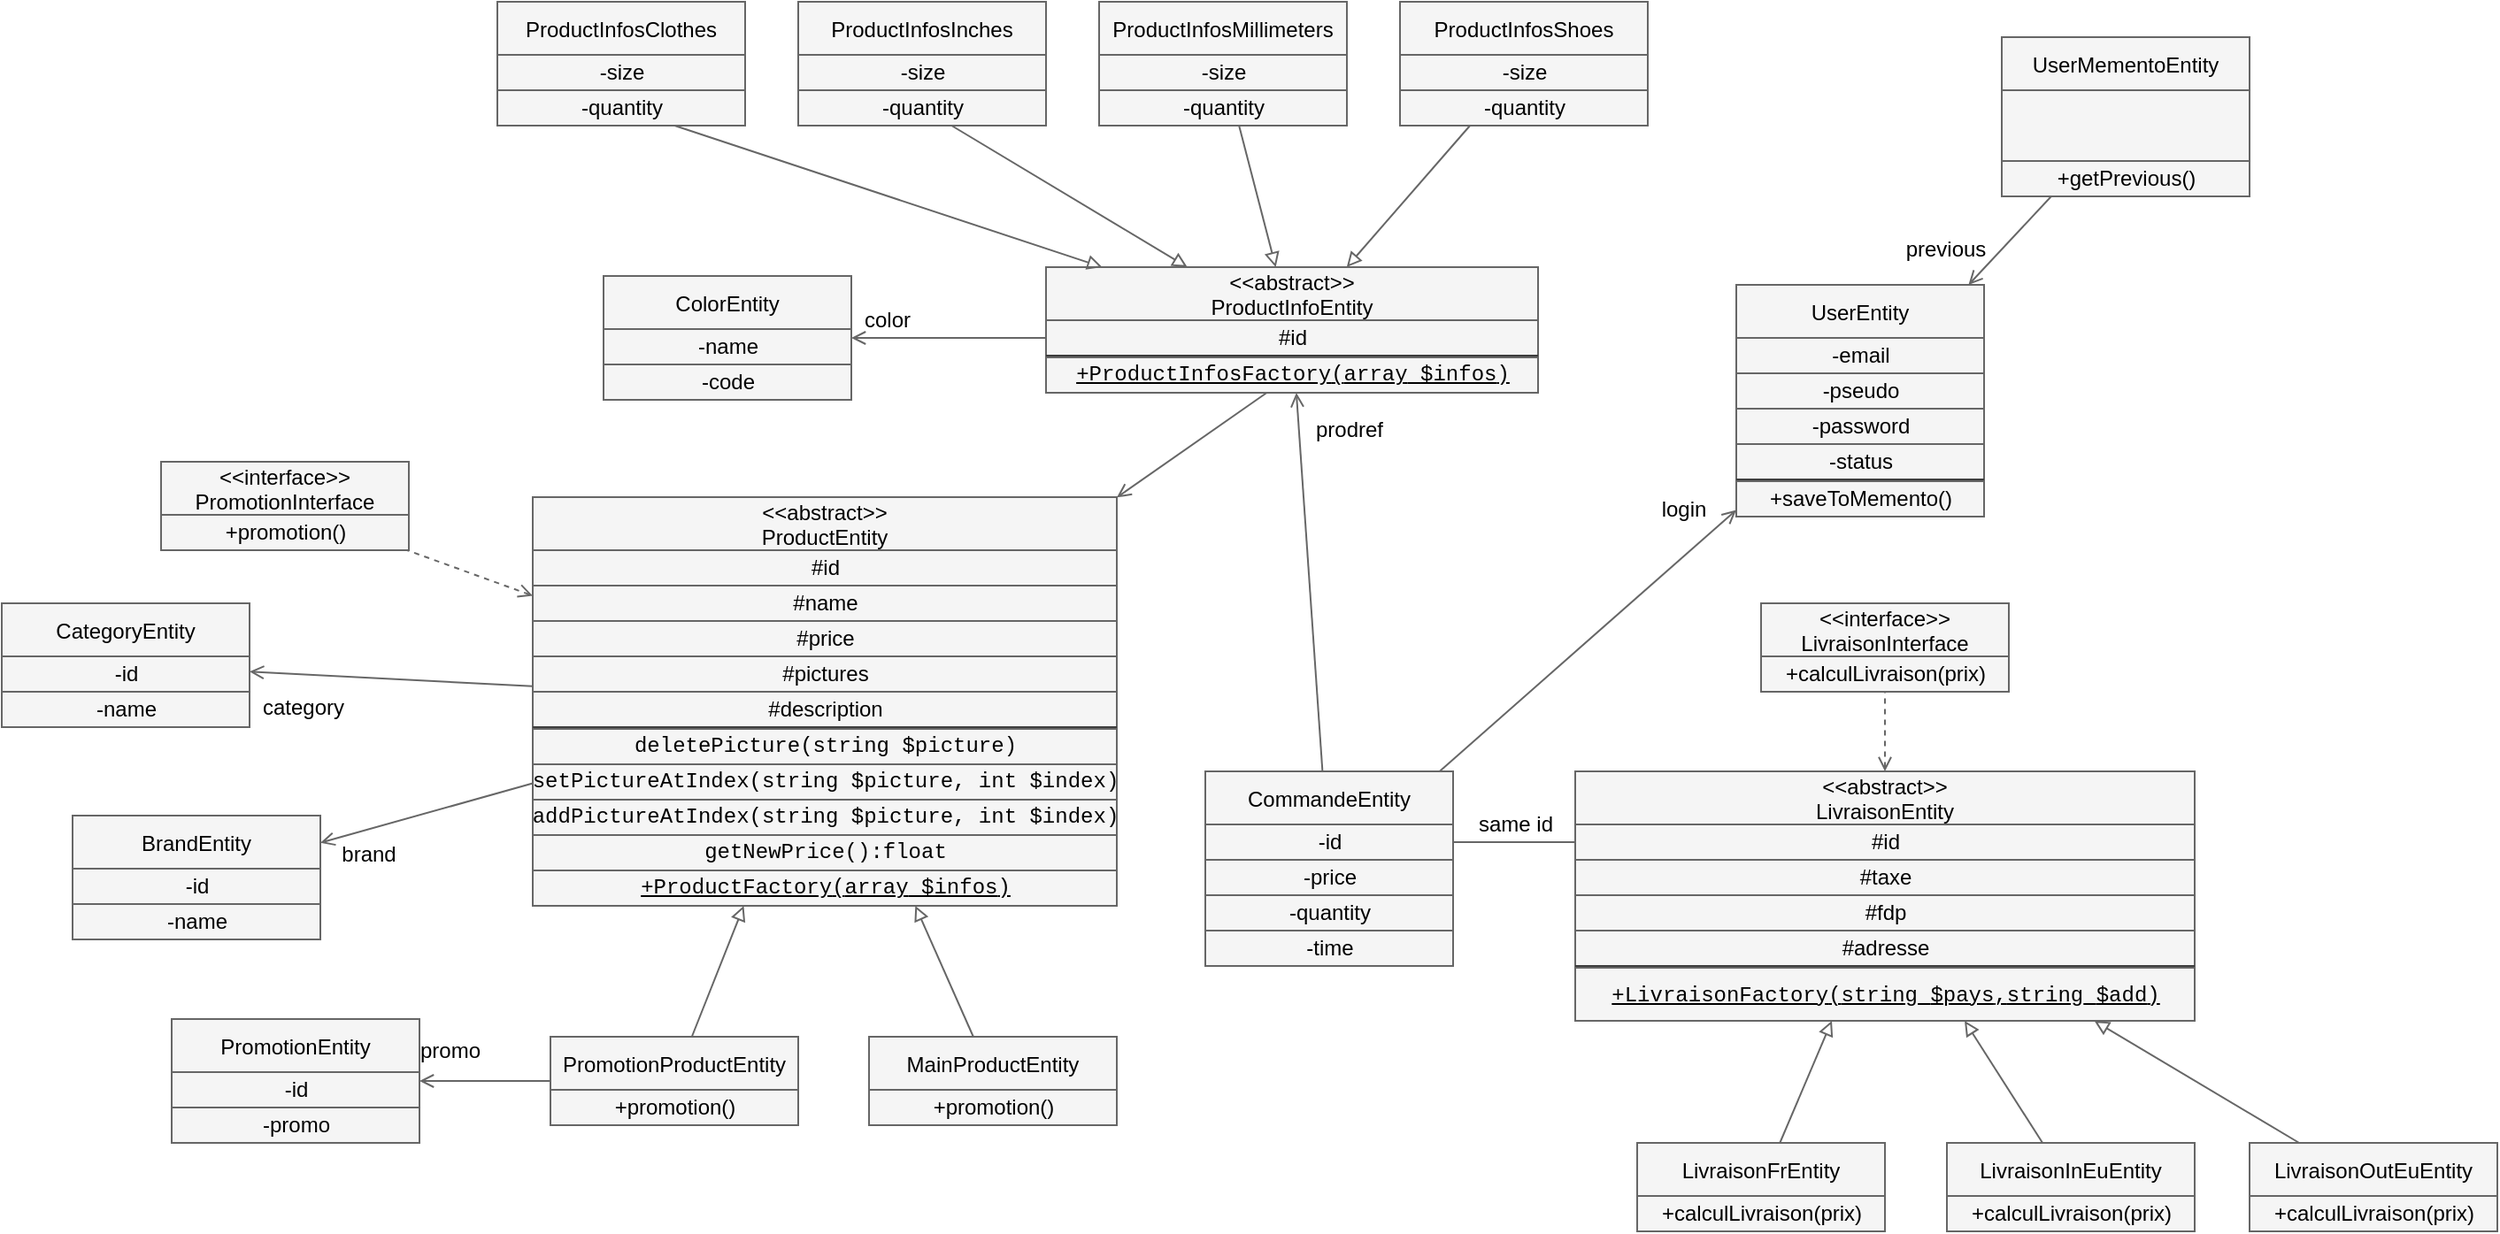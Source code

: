 <mxfile>
    <diagram id="Q0dFu-Esab8qPG_QvEt0" name="Page-1">
        <mxGraphModel dx="2663" dy="1277" grid="0" gridSize="10" guides="1" tooltips="1" connect="1" arrows="1" fold="1" page="0" pageScale="1" pageWidth="827" pageHeight="1169" background="#FFFFFF" math="0" shadow="0">
            <root>
                <mxCell id="0"/>
                <mxCell id="1" parent="0"/>
                <mxCell id="2" value="&lt;&lt;interface&gt;&gt;&#10;LivraisonInterface" style="swimlane;fontStyle=0;childLayout=stackLayout;horizontal=1;startSize=30;horizontalStack=0;resizeParent=1;resizeParentMax=0;resizeLast=0;collapsible=1;marginBottom=0;rounded=0;labelBackgroundColor=none;swimlaneFillColor=default;strokeColor=#666666;fillColor=#f5f5f5;fontColor=#000000;" parent="1" vertex="1">
                    <mxGeometry x="344" y="610" width="140" height="50" as="geometry"/>
                </mxCell>
                <mxCell id="8" value="&lt;span&gt;+calculLivraison(prix)&lt;/span&gt;" style="text;html=1;align=center;verticalAlign=middle;resizable=0;points=[];autosize=1;rounded=0;fontStyle=0;labelBackgroundColor=none;strokeColor=#666666;fillColor=#f5f5f5;fontColor=#000000;" parent="2" vertex="1">
                    <mxGeometry y="30" width="140" height="20" as="geometry"/>
                </mxCell>
                <mxCell id="62" style="edgeStyle=none;html=1;fontSize=12;endArrow=none;endFill=0;strokeWidth=1;dashed=1;fontColor=#000000;labelBackgroundColor=none;startArrow=open;startFill=0;strokeColor=#666666;fillColor=#f5f5f5;" parent="1" source="9" target="2" edge="1">
                    <mxGeometry relative="1" as="geometry"/>
                </mxCell>
                <mxCell id="9" value="&lt;&lt;abstract&gt;&gt;&#10;LivraisonEntity" style="swimlane;fontStyle=0;childLayout=stackLayout;horizontal=1;startSize=30;horizontalStack=0;resizeParent=1;resizeParentMax=0;resizeLast=0;collapsible=1;marginBottom=0;rounded=0;labelBackgroundColor=none;swimlaneFillColor=default;strokeColor=#666666;fillColor=#f5f5f5;fontColor=#000000;" parent="1" vertex="1">
                    <mxGeometry x="239" y="705" width="350" height="141" as="geometry"/>
                </mxCell>
                <mxCell id="10" value="&lt;span&gt;#id&lt;br&gt;&lt;/span&gt;" style="text;html=1;align=center;verticalAlign=middle;resizable=0;points=[];autosize=1;rounded=0;fontStyle=0;labelBackgroundColor=none;strokeColor=#666666;fillColor=#f5f5f5;fontColor=#000000;" parent="9" vertex="1">
                    <mxGeometry y="30" width="350" height="20" as="geometry"/>
                </mxCell>
                <mxCell id="14" value="&lt;span&gt;#taxe&lt;br&gt;&lt;/span&gt;" style="text;html=1;align=center;verticalAlign=middle;resizable=0;points=[];autosize=1;rounded=0;fontStyle=0;labelBackgroundColor=none;strokeColor=#666666;fillColor=#f5f5f5;fontColor=#000000;" parent="9" vertex="1">
                    <mxGeometry y="50" width="350" height="20" as="geometry"/>
                </mxCell>
                <mxCell id="15" value="&lt;span&gt;#fdp&lt;br&gt;&lt;/span&gt;" style="text;html=1;align=center;verticalAlign=middle;resizable=0;points=[];autosize=1;rounded=0;fontStyle=0;labelBackgroundColor=none;strokeColor=#666666;fillColor=#f5f5f5;fontColor=#000000;" parent="9" vertex="1">
                    <mxGeometry y="70" width="350" height="20" as="geometry"/>
                </mxCell>
                <mxCell id="13" value="&lt;span&gt;#adresse&lt;br&gt;&lt;/span&gt;" style="text;html=1;align=center;verticalAlign=middle;resizable=0;points=[];autosize=1;rounded=0;fontStyle=0;labelBackgroundColor=none;strokeColor=#666666;fillColor=#f5f5f5;fontColor=#000000;" parent="9" vertex="1">
                    <mxGeometry y="90" width="350" height="20" as="geometry"/>
                </mxCell>
                <mxCell id="194" value="" style="line;strokeWidth=2;html=1;perimeter=backbonePerimeter;points=[];outlineConnect=0;fontSize=12;shadow=0;sketch=0;fillColor=#f5f5f5;strokeColor=#3D3D3D;fontColor=#333333;labelBorderColor=none;gradientColor=none;" vertex="1" parent="9">
                    <mxGeometry y="110" width="350" height="1" as="geometry"/>
                </mxCell>
                <mxCell id="139" value="&lt;div style=&quot;line-height: 19px; font-size: 12px;&quot;&gt;&lt;div style=&quot;font-size: 12px; line-height: 19px;&quot;&gt;&lt;font face=&quot;consolas, courier new, monospace&quot; style=&quot;font-size: 12px;&quot;&gt;+LivraisonFactory&lt;/font&gt;&lt;span style=&quot;font-family: consolas, &amp;quot;courier new&amp;quot;, monospace; font-size: 12px;&quot;&gt;(&lt;/span&gt;&lt;span style=&quot;font-family: consolas, &amp;quot;courier new&amp;quot;, monospace; font-size: 12px;&quot;&gt;string&lt;/span&gt;&lt;span style=&quot;font-family: consolas, &amp;quot;courier new&amp;quot;, monospace; font-size: 12px;&quot;&gt; &lt;/span&gt;&lt;span style=&quot;font-family: consolas, &amp;quot;courier new&amp;quot;, monospace; font-size: 12px;&quot;&gt;$pays&lt;/span&gt;&lt;span style=&quot;font-family: consolas, &amp;quot;courier new&amp;quot;, monospace; font-size: 12px;&quot;&gt;,&lt;/span&gt;&lt;span style=&quot;font-family: consolas, &amp;quot;courier new&amp;quot;, monospace; font-size: 12px;&quot;&gt;string&lt;/span&gt;&lt;span style=&quot;font-family: consolas, &amp;quot;courier new&amp;quot;, monospace; font-size: 12px;&quot;&gt; &lt;/span&gt;&lt;span style=&quot;font-family: consolas, &amp;quot;courier new&amp;quot;, monospace; font-size: 12px;&quot;&gt;$add&lt;/span&gt;&lt;span style=&quot;font-family: consolas, &amp;quot;courier new&amp;quot;, monospace; font-size: 12px;&quot;&gt;)&lt;/span&gt;&lt;/div&gt;&lt;/div&gt;" style="text;html=1;align=center;verticalAlign=middle;resizable=0;points=[];autosize=1;rounded=0;fontStyle=4;fontSize=12;labelBackgroundColor=none;strokeColor=#666666;fillColor=#f5f5f5;fontColor=#000000;" parent="9" vertex="1">
                    <mxGeometry y="111" width="350" height="30" as="geometry"/>
                </mxCell>
                <mxCell id="11" value="&lt;&lt;interface&gt;&gt;&#10;PromotionInterface" style="swimlane;fontStyle=0;childLayout=stackLayout;horizontal=1;startSize=30;horizontalStack=0;resizeParent=1;resizeParentMax=0;resizeLast=0;collapsible=1;marginBottom=0;rounded=0;labelBackgroundColor=none;swimlaneFillColor=default;strokeColor=#666666;fillColor=#f5f5f5;fontColor=#000000;" parent="1" vertex="1">
                    <mxGeometry x="-560" y="530" width="140" height="50" as="geometry"/>
                </mxCell>
                <mxCell id="59" style="edgeStyle=none;html=1;endArrow=open;endFill=0;strokeWidth=1;fontStyle=0;fontColor=#000000;labelBackgroundColor=none;strokeColor=#666666;fillColor=#f5f5f5;" parent="11" source="12" target="11" edge="1">
                    <mxGeometry relative="1" as="geometry"/>
                </mxCell>
                <mxCell id="12" value="&lt;span&gt;+promotion()&lt;/span&gt;" style="text;html=1;align=center;verticalAlign=middle;resizable=0;points=[];autosize=1;rounded=0;fontStyle=0;labelBackgroundColor=none;strokeColor=#666666;fillColor=#f5f5f5;fontColor=#000000;" parent="11" vertex="1">
                    <mxGeometry y="30" width="140" height="20" as="geometry"/>
                </mxCell>
                <mxCell id="28" style="edgeStyle=none;html=1;endArrow=block;endFill=0;strokeWidth=1;fontStyle=0;fontColor=#000000;labelBackgroundColor=none;strokeColor=#666666;fillColor=#f5f5f5;" parent="1" source="16" target="9" edge="1">
                    <mxGeometry relative="1" as="geometry"/>
                </mxCell>
                <mxCell id="16" value="LivraisonFrEntity" style="swimlane;fontStyle=0;childLayout=stackLayout;horizontal=1;startSize=30;horizontalStack=0;resizeParent=1;resizeParentMax=0;resizeLast=0;collapsible=1;marginBottom=0;rounded=0;labelBackgroundColor=none;swimlaneFillColor=default;strokeColor=#666666;fillColor=#f5f5f5;fontColor=#000000;" parent="1" vertex="1">
                    <mxGeometry x="274" y="915" width="140" height="50" as="geometry"/>
                </mxCell>
                <mxCell id="21" value="&lt;span&gt;+calculLivraison(prix)&lt;/span&gt;" style="text;html=1;align=center;verticalAlign=middle;resizable=0;points=[];autosize=1;rounded=0;fontStyle=0;labelBackgroundColor=none;strokeColor=#666666;fillColor=#f5f5f5;fontColor=#000000;" parent="16" vertex="1">
                    <mxGeometry y="30" width="140" height="20" as="geometry"/>
                </mxCell>
                <mxCell id="27" style="edgeStyle=none;html=1;endArrow=block;endFill=0;strokeWidth=1;fontStyle=0;fontColor=#000000;labelBackgroundColor=none;strokeColor=#666666;fillColor=#f5f5f5;" parent="1" source="22" target="9" edge="1">
                    <mxGeometry relative="1" as="geometry"/>
                </mxCell>
                <mxCell id="22" value="LivraisonInEuEntity" style="swimlane;fontStyle=0;childLayout=stackLayout;horizontal=1;startSize=30;horizontalStack=0;resizeParent=1;resizeParentMax=0;resizeLast=0;collapsible=1;marginBottom=0;rounded=0;labelBackgroundColor=none;swimlaneFillColor=default;strokeColor=#666666;fillColor=#f5f5f5;fontColor=#000000;" parent="1" vertex="1">
                    <mxGeometry x="449" y="915" width="140" height="50" as="geometry"/>
                </mxCell>
                <mxCell id="23" value="&lt;span&gt;+calculLivraison(prix)&lt;/span&gt;" style="text;html=1;align=center;verticalAlign=middle;resizable=0;points=[];autosize=1;rounded=0;fontStyle=0;labelBackgroundColor=none;strokeColor=#666666;fillColor=#f5f5f5;fontColor=#000000;" parent="22" vertex="1">
                    <mxGeometry y="30" width="140" height="20" as="geometry"/>
                </mxCell>
                <mxCell id="26" style="edgeStyle=none;html=1;endArrow=block;endFill=0;strokeWidth=1;fontStyle=0;fontColor=#000000;labelBackgroundColor=none;strokeColor=#666666;fillColor=#f5f5f5;" parent="1" source="24" target="9" edge="1">
                    <mxGeometry relative="1" as="geometry"/>
                </mxCell>
                <mxCell id="24" value="LivraisonOutEuEntity" style="swimlane;fontStyle=0;childLayout=stackLayout;horizontal=1;startSize=30;horizontalStack=0;resizeParent=1;resizeParentMax=0;resizeLast=0;collapsible=1;marginBottom=0;rounded=0;labelBackgroundColor=none;swimlaneFillColor=default;strokeColor=#666666;fillColor=#f5f5f5;fontColor=#000000;" parent="1" vertex="1">
                    <mxGeometry x="620" y="915" width="140" height="50" as="geometry"/>
                </mxCell>
                <mxCell id="25" value="&lt;span&gt;+calculLivraison(prix)&lt;/span&gt;" style="text;html=1;align=center;verticalAlign=middle;resizable=0;points=[];autosize=1;rounded=0;fontStyle=0;labelBackgroundColor=none;strokeColor=#666666;fillColor=#f5f5f5;fontColor=#000000;" parent="24" vertex="1">
                    <mxGeometry y="30" width="140" height="20" as="geometry"/>
                </mxCell>
                <mxCell id="30" value="&lt;&lt;abstract&gt;&gt;&#10;ProductInfoEntity" style="swimlane;fontStyle=0;childLayout=stackLayout;horizontal=1;startSize=30;horizontalStack=0;resizeParent=1;resizeParentMax=0;resizeLast=0;collapsible=1;marginBottom=0;rounded=0;labelBackgroundColor=none;swimlaneFillColor=default;strokeColor=#666666;fillColor=#f5f5f5;fontColor=#000000;" parent="1" vertex="1">
                    <mxGeometry x="-60" y="420" width="278" height="71" as="geometry"/>
                </mxCell>
                <mxCell id="31" value="&lt;span&gt;#id&lt;br&gt;&lt;/span&gt;" style="text;html=1;align=center;verticalAlign=middle;resizable=0;points=[];autosize=1;rounded=0;fontStyle=0;labelBackgroundColor=none;strokeColor=#666666;fillColor=#f5f5f5;fontColor=#000000;" parent="30" vertex="1">
                    <mxGeometry y="30" width="278" height="20" as="geometry"/>
                </mxCell>
                <mxCell id="193" value="" style="line;strokeWidth=2;html=1;perimeter=backbonePerimeter;points=[];outlineConnect=0;fontSize=12;shadow=0;sketch=0;fillColor=#f5f5f5;strokeColor=#3D3D3D;fontColor=#333333;labelBorderColor=none;gradientColor=none;" vertex="1" parent="30">
                    <mxGeometry y="50" width="278" height="1" as="geometry"/>
                </mxCell>
                <mxCell id="140" value="&lt;div style=&quot;font-family: consolas, &amp;quot;courier new&amp;quot;, monospace; line-height: 19px; font-size: 12px;&quot;&gt;&lt;div style=&quot;font-family: consolas, &amp;quot;courier new&amp;quot;, monospace; font-size: 12px; line-height: 19px;&quot;&gt;&lt;font style=&quot;font-size: 12px;&quot;&gt;+ProductInfosFactory&lt;/font&gt;&lt;span style=&quot;font-family: consolas, &amp;quot;courier new&amp;quot;, monospace; font-size: 12px;&quot;&gt;(&lt;/span&gt;&lt;span style=&quot;font-family: consolas, &amp;quot;courier new&amp;quot;, monospace; font-size: 12px;&quot;&gt;array&lt;/span&gt;&lt;span style=&quot;font-family: consolas, &amp;quot;courier new&amp;quot;, monospace; font-size: 12px;&quot;&gt; &lt;/span&gt;&lt;span style=&quot;font-family: consolas, &amp;quot;courier new&amp;quot;, monospace; font-size: 12px;&quot;&gt;$infos&lt;/span&gt;&lt;span style=&quot;font-family: consolas, &amp;quot;courier new&amp;quot;, monospace; font-size: 12px;&quot;&gt;)&lt;/span&gt;&lt;/div&gt;&lt;/div&gt;" style="text;html=1;align=center;verticalAlign=middle;resizable=0;points=[];autosize=1;rounded=0;fontStyle=4;fontSize=12;labelBackgroundColor=none;strokeColor=#666666;fillColor=#f5f5f5;fontColor=#000000;" parent="30" vertex="1">
                    <mxGeometry y="51" width="278" height="20" as="geometry"/>
                </mxCell>
                <mxCell id="63" style="edgeStyle=none;html=1;fontSize=12;endArrow=none;endFill=0;strokeWidth=1;dashed=1;fontColor=#000000;labelBackgroundColor=none;startArrow=open;startFill=0;strokeColor=#666666;fillColor=#f5f5f5;" parent="1" source="35" target="11" edge="1">
                    <mxGeometry relative="1" as="geometry"/>
                </mxCell>
                <mxCell id="164" value="brand" style="edgeStyle=none;html=1;labelBackgroundColor=none;fontSize=12;fontColor=#000000;startArrow=none;startFill=0;endArrow=open;endFill=0;strokeWidth=1;strokeColor=#666666;fillColor=#f5f5f5;" parent="1" source="35" target="71" edge="1">
                    <mxGeometry x="0.59" y="14" relative="1" as="geometry">
                        <mxPoint x="-1" as="offset"/>
                        <mxPoint x="-360" y="640" as="sourcePoint"/>
                    </mxGeometry>
                </mxCell>
                <mxCell id="165" value="category" style="edgeStyle=none;html=1;labelBackgroundColor=none;fontSize=12;fontColor=#000000;startArrow=none;startFill=0;endArrow=open;endFill=0;strokeWidth=1;strokeColor=#666666;fillColor=#f5f5f5;" parent="1" source="35" target="65" edge="1">
                    <mxGeometry x="0.61" y="19" relative="1" as="geometry">
                        <Array as="points"/>
                        <mxPoint as="offset"/>
                    </mxGeometry>
                </mxCell>
                <mxCell id="35" value="&lt;&lt;abstract&gt;&gt;&#10;ProductEntity" style="swimlane;fontStyle=0;childLayout=stackLayout;horizontal=1;startSize=30;horizontalStack=0;resizeParent=1;resizeParentMax=0;resizeLast=0;collapsible=1;marginBottom=0;rounded=0;fontSize=12;labelBackgroundColor=none;swimlaneFillColor=default;strokeColor=#666666;fillColor=#f5f5f5;fontColor=#000000;" parent="1" vertex="1">
                    <mxGeometry x="-350" y="550" width="330" height="231" as="geometry"/>
                </mxCell>
                <mxCell id="36" value="&lt;span style=&quot;font-size: 12px;&quot;&gt;#id&lt;br style=&quot;font-size: 12px;&quot;&gt;&lt;/span&gt;" style="text;html=1;align=center;verticalAlign=middle;resizable=0;points=[];autosize=1;rounded=0;fontStyle=0;fontSize=12;labelBackgroundColor=none;strokeColor=#666666;fillColor=#f5f5f5;fontColor=#000000;" parent="35" vertex="1">
                    <mxGeometry y="30" width="330" height="20" as="geometry"/>
                </mxCell>
                <mxCell id="37" value="&lt;span style=&quot;font-size: 12px;&quot;&gt;#name&lt;br style=&quot;font-size: 12px;&quot;&gt;&lt;/span&gt;" style="text;html=1;align=center;verticalAlign=middle;resizable=0;points=[];autosize=1;rounded=0;fontStyle=0;fontSize=12;labelBackgroundColor=none;strokeColor=#666666;fillColor=#f5f5f5;fontColor=#000000;" parent="35" vertex="1">
                    <mxGeometry y="50" width="330" height="20" as="geometry"/>
                </mxCell>
                <mxCell id="38" value="&lt;span style=&quot;font-size: 12px;&quot;&gt;#price&lt;br style=&quot;font-size: 12px;&quot;&gt;&lt;/span&gt;" style="text;html=1;align=center;verticalAlign=middle;resizable=0;points=[];autosize=1;rounded=0;fontStyle=0;fontSize=12;labelBackgroundColor=none;strokeColor=#666666;fillColor=#f5f5f5;fontColor=#000000;" parent="35" vertex="1">
                    <mxGeometry y="70" width="330" height="20" as="geometry"/>
                </mxCell>
                <mxCell id="39" value="&lt;span style=&quot;font-size: 12px;&quot;&gt;#pictures&lt;br style=&quot;font-size: 12px;&quot;&gt;&lt;/span&gt;" style="text;html=1;align=center;verticalAlign=middle;resizable=0;points=[];autosize=1;rounded=0;fontStyle=0;fontSize=12;labelBackgroundColor=none;strokeColor=#666666;fillColor=#f5f5f5;fontColor=#000000;" parent="35" vertex="1">
                    <mxGeometry y="90" width="330" height="20" as="geometry"/>
                </mxCell>
                <mxCell id="56" value="&lt;span style=&quot;font-size: 12px;&quot;&gt;#description&lt;br style=&quot;font-size: 12px;&quot;&gt;&lt;/span&gt;" style="text;html=1;align=center;verticalAlign=middle;resizable=0;points=[];autosize=1;rounded=0;fontStyle=0;fontSize=12;labelBorderColor=none;labelBackgroundColor=none;strokeColor=#666666;fillColor=#f5f5f5;fontColor=#000000;" parent="35" vertex="1">
                    <mxGeometry y="110" width="330" height="20" as="geometry"/>
                </mxCell>
                <mxCell id="192" value="" style="line;strokeWidth=2;html=1;perimeter=backbonePerimeter;points=[];outlineConnect=0;fontSize=12;shadow=0;sketch=0;fillColor=#f5f5f5;strokeColor=#3D3D3D;fontColor=#333333;labelBorderColor=none;gradientColor=none;" vertex="1" parent="35">
                    <mxGeometry y="130" width="330" height="1" as="geometry"/>
                </mxCell>
                <mxCell id="136" value="&lt;div style=&quot;font-family: consolas, &amp;quot;courier new&amp;quot;, monospace; line-height: 19px; font-size: 12px;&quot;&gt;&lt;div style=&quot;font-family: consolas, &amp;quot;courier new&amp;quot;, monospace; font-size: 12px; line-height: 19px;&quot;&gt;&lt;span style=&quot;font-size: 12px;&quot;&gt;deletePicture&lt;/span&gt;&lt;span style=&quot;font-size: 12px;&quot;&gt;(&lt;/span&gt;&lt;span style=&quot;font-size: 12px;&quot;&gt;string&lt;/span&gt;&lt;span style=&quot;font-size: 12px;&quot;&gt; &lt;/span&gt;&lt;span style=&quot;font-size: 12px;&quot;&gt;$picture&lt;/span&gt;&lt;span style=&quot;font-size: 12px;&quot;&gt;)&lt;/span&gt;&lt;/div&gt;&lt;/div&gt;" style="text;html=1;align=center;verticalAlign=middle;resizable=0;points=[];autosize=1;rounded=0;fontStyle=0;fontSize=12;labelBackgroundColor=none;strokeColor=#666666;fillColor=#f5f5f5;fontColor=#000000;" parent="35" vertex="1">
                    <mxGeometry y="131" width="330" height="20" as="geometry"/>
                </mxCell>
                <mxCell id="57" value="&lt;div style=&quot;font-family: consolas, &amp;quot;courier new&amp;quot;, monospace; line-height: 19px; font-size: 12px;&quot;&gt;&lt;span style=&quot;font-size: 12px;&quot;&gt;setPictureAtIndex&lt;/span&gt;&lt;span style=&quot;font-size: 12px;&quot;&gt;(&lt;/span&gt;&lt;span style=&quot;font-size: 12px;&quot;&gt;string&lt;/span&gt;&lt;span style=&quot;font-size: 12px;&quot;&gt; &lt;/span&gt;&lt;span style=&quot;font-size: 12px;&quot;&gt;$picture&lt;/span&gt;&lt;span style=&quot;font-size: 12px;&quot;&gt;,&lt;/span&gt;&lt;span style=&quot;font-size: 12px;&quot;&gt; &lt;/span&gt;&lt;span style=&quot;font-size: 12px;&quot;&gt;int&lt;/span&gt;&lt;span style=&quot;font-size: 12px;&quot;&gt; &lt;/span&gt;&lt;span style=&quot;font-size: 12px;&quot;&gt;$index&lt;/span&gt;&lt;span style=&quot;font-size: 12px;&quot;&gt;)&lt;/span&gt;&lt;/div&gt;" style="text;html=1;align=center;verticalAlign=middle;resizable=0;points=[];autosize=1;rounded=0;fontStyle=0;fontSize=12;labelBackgroundColor=none;strokeColor=#666666;fillColor=#f5f5f5;fontColor=#000000;" parent="35" vertex="1">
                    <mxGeometry y="151" width="330" height="20" as="geometry"/>
                </mxCell>
                <mxCell id="55" value="&lt;div style=&quot;font-family: consolas, &amp;quot;courier new&amp;quot;, monospace; line-height: 19px; font-size: 12px;&quot;&gt;&lt;span style=&quot;font-size: 12px;&quot;&gt;addPictureAtIndex&lt;/span&gt;&lt;span style=&quot;font-size: 12px;&quot;&gt;(&lt;/span&gt;&lt;span style=&quot;font-size: 12px;&quot;&gt;string&lt;/span&gt;&lt;span style=&quot;font-size: 12px;&quot;&gt; &lt;/span&gt;&lt;span style=&quot;font-size: 12px;&quot;&gt;$picture&lt;/span&gt;&lt;span style=&quot;font-size: 12px;&quot;&gt;,&lt;/span&gt;&lt;span style=&quot;font-size: 12px;&quot;&gt; &lt;/span&gt;&lt;span style=&quot;font-size: 12px;&quot;&gt;int&lt;/span&gt;&lt;span style=&quot;font-size: 12px;&quot;&gt; &lt;/span&gt;&lt;span style=&quot;font-size: 12px;&quot;&gt;$index&lt;/span&gt;&lt;span style=&quot;font-size: 12px;&quot;&gt;)&lt;/span&gt;&lt;/div&gt;" style="text;html=1;align=center;verticalAlign=middle;resizable=0;points=[];autosize=1;rounded=0;fontStyle=0;fontSize=12;labelBackgroundColor=none;strokeColor=#666666;fillColor=#f5f5f5;fontColor=#000000;" parent="35" vertex="1">
                    <mxGeometry y="171" width="330" height="20" as="geometry"/>
                </mxCell>
                <mxCell id="52" value="&lt;div style=&quot;font-family: consolas, &amp;quot;courier new&amp;quot;, monospace; font-size: 12px; line-height: 19px;&quot;&gt;&lt;span style=&quot;font-size: 12px;&quot;&gt;getNewPrice&lt;/span&gt;&lt;span style=&quot;font-size: 12px;&quot;&gt;()&lt;/span&gt;&lt;span style=&quot;font-size: 12px;&quot;&gt;:&lt;/span&gt;&lt;span style=&quot;font-size: 12px;&quot;&gt;float&lt;/span&gt;&lt;/div&gt;" style="text;html=1;align=center;verticalAlign=middle;resizable=0;points=[];autosize=1;rounded=0;fontStyle=0;fontSize=12;labelBackgroundColor=none;strokeColor=#666666;fillColor=#f5f5f5;fontColor=#000000;" parent="35" vertex="1">
                    <mxGeometry y="191" width="330" height="20" as="geometry"/>
                </mxCell>
                <mxCell id="141" value="&lt;div style=&quot;font-family: consolas, &amp;quot;courier new&amp;quot;, monospace; line-height: 19px; font-size: 12px;&quot;&gt;&lt;div style=&quot;font-family: consolas, &amp;quot;courier new&amp;quot;, monospace; font-size: 12px; line-height: 19px;&quot;&gt;&lt;font style=&quot;font-size: 12px;&quot;&gt;+ProductFactory&lt;/font&gt;&lt;span style=&quot;font-family: consolas, &amp;quot;courier new&amp;quot;, monospace; font-size: 12px;&quot;&gt;(&lt;/span&gt;&lt;span style=&quot;font-family: consolas, &amp;quot;courier new&amp;quot;, monospace; font-size: 12px;&quot;&gt;array&lt;/span&gt;&lt;span style=&quot;font-family: consolas, &amp;quot;courier new&amp;quot;, monospace; font-size: 12px;&quot;&gt; &lt;/span&gt;&lt;span style=&quot;font-family: consolas, &amp;quot;courier new&amp;quot;, monospace; font-size: 12px;&quot;&gt;$infos&lt;/span&gt;&lt;span style=&quot;font-family: consolas, &amp;quot;courier new&amp;quot;, monospace; font-size: 12px;&quot;&gt;)&lt;/span&gt;&lt;/div&gt;&lt;/div&gt;" style="text;html=1;align=center;verticalAlign=middle;resizable=0;points=[];autosize=1;rounded=0;fontStyle=4;fontSize=12;labelBackgroundColor=none;strokeColor=#666666;fillColor=#f5f5f5;fontColor=#000000;strokeWidth=1;" parent="35" vertex="1">
                    <mxGeometry y="211" width="330" height="20" as="geometry"/>
                </mxCell>
                <mxCell id="48" style="edgeStyle=none;html=1;endArrow=block;endFill=0;strokeWidth=1;fontStyle=0;fontColor=#000000;labelBackgroundColor=none;strokeColor=#666666;fillColor=#f5f5f5;" parent="1" source="40" target="35" edge="1">
                    <mxGeometry relative="1" as="geometry"/>
                </mxCell>
                <mxCell id="40" value="MainProductEntity" style="swimlane;fontStyle=0;childLayout=stackLayout;horizontal=1;startSize=30;horizontalStack=0;resizeParent=1;resizeParentMax=0;resizeLast=0;collapsible=1;marginBottom=0;rounded=0;labelBackgroundColor=none;swimlaneFillColor=default;strokeColor=#666666;fillColor=#f5f5f5;fontColor=#000000;" parent="1" vertex="1">
                    <mxGeometry x="-160" y="855" width="140" height="50" as="geometry"/>
                </mxCell>
                <mxCell id="41" value="&lt;span&gt;+promotion()&lt;/span&gt;" style="text;html=1;align=center;verticalAlign=middle;resizable=0;points=[];autosize=1;rounded=0;fontStyle=0;labelBackgroundColor=none;strokeColor=#666666;fillColor=#f5f5f5;fontColor=#000000;" parent="40" vertex="1">
                    <mxGeometry y="30" width="140" height="20" as="geometry"/>
                </mxCell>
                <mxCell id="49" style="edgeStyle=none;html=1;endArrow=block;endFill=0;strokeWidth=1;fontStyle=0;labelBackgroundColor=none;fontColor=#000000;strokeColor=#666666;fillColor=#f5f5f5;" parent="1" source="42" target="35" edge="1">
                    <mxGeometry relative="1" as="geometry"/>
                </mxCell>
                <mxCell id="42" value="PromotionProductEntity" style="swimlane;fontStyle=0;childLayout=stackLayout;horizontal=1;startSize=30;horizontalStack=0;resizeParent=1;resizeParentMax=0;resizeLast=0;collapsible=1;marginBottom=0;rounded=0;labelBackgroundColor=none;swimlaneFillColor=default;strokeColor=#666666;fillColor=#f5f5f5;fontColor=#000000;" parent="1" vertex="1">
                    <mxGeometry x="-340" y="855" width="140" height="50" as="geometry"/>
                </mxCell>
                <mxCell id="183" value="&lt;span&gt;+promotion()&lt;/span&gt;" style="text;html=1;align=center;verticalAlign=middle;resizable=0;points=[];autosize=1;rounded=0;fontStyle=0;labelBackgroundColor=none;strokeColor=#666666;fillColor=#f5f5f5;fontColor=#000000;" parent="42" vertex="1">
                    <mxGeometry y="30" width="140" height="20" as="geometry"/>
                </mxCell>
                <mxCell id="44" value="PromotionEntity" style="swimlane;fontStyle=0;childLayout=stackLayout;horizontal=1;startSize=30;horizontalStack=0;resizeParent=1;resizeParentMax=0;resizeLast=0;collapsible=1;marginBottom=0;rounded=0;labelBackgroundColor=none;swimlaneFillColor=default;strokeColor=#666666;fillColor=#f5f5f5;fontColor=#000000;" parent="1" vertex="1">
                    <mxGeometry x="-554" y="845" width="140" height="70" as="geometry"/>
                </mxCell>
                <mxCell id="45" value="&lt;span&gt;-id&lt;/span&gt;" style="text;html=1;align=center;verticalAlign=middle;resizable=0;points=[];autosize=1;rounded=0;fontStyle=0;labelBackgroundColor=none;strokeColor=#666666;fillColor=#f5f5f5;fontColor=#000000;" parent="44" vertex="1">
                    <mxGeometry y="30" width="140" height="20" as="geometry"/>
                </mxCell>
                <mxCell id="58" value="&lt;span&gt;-promo&lt;/span&gt;" style="text;html=1;align=center;verticalAlign=middle;resizable=0;points=[];autosize=1;rounded=0;fontStyle=0;labelBackgroundColor=none;strokeColor=#666666;fillColor=#f5f5f5;fontColor=#000000;" parent="44" vertex="1">
                    <mxGeometry y="50" width="140" height="20" as="geometry"/>
                </mxCell>
                <mxCell id="65" value="CategoryEntity" style="swimlane;fontStyle=0;childLayout=stackLayout;horizontal=1;startSize=30;horizontalStack=0;resizeParent=1;resizeParentMax=0;resizeLast=0;collapsible=1;marginBottom=0;rounded=0;labelBackgroundColor=none;swimlaneFillColor=default;strokeColor=#666666;fillColor=#f5f5f5;fontColor=#000000;" parent="1" vertex="1">
                    <mxGeometry x="-650" y="610" width="140" height="70" as="geometry"/>
                </mxCell>
                <mxCell id="66" value="&lt;span&gt;-id&lt;/span&gt;" style="text;html=1;align=center;verticalAlign=middle;resizable=0;points=[];autosize=1;rounded=0;fontStyle=0;labelBackgroundColor=none;strokeColor=#666666;fillColor=#f5f5f5;fontColor=#000000;" parent="65" vertex="1">
                    <mxGeometry y="30" width="140" height="20" as="geometry"/>
                </mxCell>
                <mxCell id="67" value="&lt;span&gt;-name&lt;/span&gt;" style="text;html=1;align=center;verticalAlign=middle;resizable=0;points=[];autosize=1;rounded=0;fontStyle=0;labelBackgroundColor=none;strokeColor=#666666;fillColor=#f5f5f5;fontColor=#000000;" parent="65" vertex="1">
                    <mxGeometry y="50" width="140" height="20" as="geometry"/>
                </mxCell>
                <mxCell id="71" value="BrandEntity" style="swimlane;fontStyle=0;childLayout=stackLayout;horizontal=1;startSize=30;horizontalStack=0;resizeParent=1;resizeParentMax=0;resizeLast=0;collapsible=1;marginBottom=0;rounded=0;labelBackgroundColor=none;swimlaneFillColor=default;strokeColor=#666666;fillColor=#f5f5f5;fontColor=#000000;" parent="1" vertex="1">
                    <mxGeometry x="-610" y="730" width="140" height="70" as="geometry"/>
                </mxCell>
                <mxCell id="72" value="&lt;span&gt;-id&lt;/span&gt;" style="text;html=1;align=center;verticalAlign=middle;resizable=0;points=[];autosize=1;rounded=0;fontStyle=0;labelBackgroundColor=none;strokeColor=#666666;fillColor=#f5f5f5;fontColor=#000000;" parent="71" vertex="1">
                    <mxGeometry y="30" width="140" height="20" as="geometry"/>
                </mxCell>
                <mxCell id="73" value="&lt;span&gt;-name&lt;/span&gt;" style="text;html=1;align=center;verticalAlign=middle;resizable=0;points=[];autosize=1;rounded=0;fontStyle=0;labelBackgroundColor=none;strokeColor=#666666;fillColor=#f5f5f5;fontColor=#000000;" parent="71" vertex="1">
                    <mxGeometry y="50" width="140" height="20" as="geometry"/>
                </mxCell>
                <mxCell id="74" value="ColorEntity" style="swimlane;fontStyle=0;childLayout=stackLayout;horizontal=1;startSize=30;horizontalStack=0;resizeParent=1;resizeParentMax=0;resizeLast=0;collapsible=1;marginBottom=0;rounded=0;labelBackgroundColor=none;swimlaneFillColor=default;strokeColor=#666666;fillColor=#f5f5f5;fontColor=#000000;" parent="1" vertex="1">
                    <mxGeometry x="-310" y="425" width="140" height="70" as="geometry"/>
                </mxCell>
                <mxCell id="76" value="&lt;span&gt;-name&lt;/span&gt;" style="text;html=1;align=center;verticalAlign=middle;resizable=0;points=[];autosize=1;rounded=0;fontStyle=0;labelBackgroundColor=none;strokeColor=#666666;fillColor=#f5f5f5;fontColor=#000000;" parent="74" vertex="1">
                    <mxGeometry y="30" width="140" height="20" as="geometry"/>
                </mxCell>
                <mxCell id="75" value="&lt;span&gt;-code&lt;/span&gt;" style="text;html=1;align=center;verticalAlign=middle;resizable=0;points=[];autosize=1;rounded=0;fontStyle=0;labelBackgroundColor=none;strokeColor=#666666;fillColor=#f5f5f5;fontColor=#000000;" parent="74" vertex="1">
                    <mxGeometry y="50" width="140" height="20" as="geometry"/>
                </mxCell>
                <mxCell id="169" value="login" style="edgeStyle=none;html=1;labelBackgroundColor=none;fontSize=12;fontColor=#000000;startArrow=none;startFill=0;endArrow=open;endFill=0;strokeWidth=1;strokeColor=#666666;fillColor=#f5f5f5;" parent="1" source="83" target="87" edge="1">
                    <mxGeometry x="0.798" y="20" relative="1" as="geometry">
                        <mxPoint as="offset"/>
                    </mxGeometry>
                </mxCell>
                <mxCell id="171" value="prodref" style="edgeStyle=none;html=1;labelBackgroundColor=none;fontSize=12;fontColor=#000000;startArrow=none;startFill=0;endArrow=open;endFill=0;strokeWidth=1;strokeColor=#666666;fillColor=#f5f5f5;" parent="1" source="83" target="30" edge="1">
                    <mxGeometry x="0.784" y="-28" relative="1" as="geometry">
                        <mxPoint as="offset"/>
                    </mxGeometry>
                </mxCell>
                <mxCell id="83" value="CommandeEntity" style="swimlane;fontStyle=0;childLayout=stackLayout;horizontal=1;startSize=30;horizontalStack=0;resizeParent=1;resizeParentMax=0;resizeLast=0;collapsible=1;marginBottom=0;rounded=0;labelBackgroundColor=none;swimlaneFillColor=default;strokeColor=#666666;fillColor=#f5f5f5;fontColor=#000000;" parent="1" vertex="1">
                    <mxGeometry x="30" y="705" width="140" height="110" as="geometry"/>
                </mxCell>
                <mxCell id="84" value="&lt;span&gt;-id&lt;/span&gt;" style="text;html=1;align=center;verticalAlign=middle;resizable=0;points=[];autosize=1;rounded=0;fontStyle=0;labelBackgroundColor=none;strokeColor=#666666;fillColor=#f5f5f5;fontColor=#000000;" parent="83" vertex="1">
                    <mxGeometry y="30" width="140" height="20" as="geometry"/>
                </mxCell>
                <mxCell id="85" value="&lt;span&gt;-price&lt;/span&gt;" style="text;html=1;align=center;verticalAlign=middle;resizable=0;points=[];autosize=1;rounded=0;fontStyle=0;labelBackgroundColor=none;strokeColor=#666666;fillColor=#f5f5f5;fontColor=#000000;" parent="83" vertex="1">
                    <mxGeometry y="50" width="140" height="20" as="geometry"/>
                </mxCell>
                <mxCell id="92" value="&lt;span&gt;-quantity&lt;/span&gt;" style="text;html=1;align=center;verticalAlign=middle;resizable=0;points=[];autosize=1;rounded=0;fontStyle=0;fontSize=12;labelBackgroundColor=none;strokeColor=#666666;fillColor=#f5f5f5;fontColor=#000000;" parent="83" vertex="1">
                    <mxGeometry y="70" width="140" height="20" as="geometry"/>
                </mxCell>
                <mxCell id="96" value="&lt;span&gt;-time&lt;/span&gt;" style="text;html=1;align=center;verticalAlign=middle;resizable=0;points=[];autosize=1;rounded=0;fontStyle=0;fontSize=12;labelBackgroundColor=none;strokeColor=#666666;fillColor=#f5f5f5;fontColor=#000000;" parent="83" vertex="1">
                    <mxGeometry y="90" width="140" height="20" as="geometry"/>
                </mxCell>
                <mxCell id="87" value="UserEntity" style="swimlane;fontStyle=0;childLayout=stackLayout;horizontal=1;startSize=30;horizontalStack=0;resizeParent=1;resizeParentMax=0;resizeLast=0;collapsible=1;marginBottom=0;rounded=0;labelBackgroundColor=none;swimlaneFillColor=default;strokeColor=#666666;fillColor=#f5f5f5;fontColor=#000000;" parent="1" vertex="1">
                    <mxGeometry x="330" y="430" width="140" height="131" as="geometry"/>
                </mxCell>
                <mxCell id="88" value="&lt;span&gt;-email&lt;/span&gt;" style="text;html=1;align=center;verticalAlign=middle;resizable=0;points=[];autosize=1;rounded=0;fontStyle=0;labelBackgroundColor=none;strokeColor=#666666;fillColor=#f5f5f5;fontColor=#000000;" parent="87" vertex="1">
                    <mxGeometry y="30" width="140" height="20" as="geometry"/>
                </mxCell>
                <mxCell id="130" value="&lt;span&gt;-pseudo&lt;/span&gt;" style="text;html=1;align=center;verticalAlign=middle;resizable=0;points=[];autosize=1;rounded=0;fontStyle=0;labelBackgroundColor=none;strokeColor=#666666;fillColor=#f5f5f5;fontColor=#000000;" parent="87" vertex="1">
                    <mxGeometry y="50" width="140" height="20" as="geometry"/>
                </mxCell>
                <mxCell id="129" value="&lt;span&gt;-password&lt;/span&gt;" style="text;html=1;align=center;verticalAlign=middle;resizable=0;points=[];autosize=1;rounded=0;fontStyle=0;labelBackgroundColor=none;strokeColor=#666666;fillColor=#f5f5f5;fontColor=#000000;" parent="87" vertex="1">
                    <mxGeometry y="70" width="140" height="20" as="geometry"/>
                </mxCell>
                <mxCell id="89" value="&lt;span&gt;-status&lt;/span&gt;" style="text;html=1;align=center;verticalAlign=middle;resizable=0;points=[];autosize=1;rounded=0;fontStyle=0;labelBackgroundColor=none;strokeColor=#666666;fillColor=#f5f5f5;fontColor=#000000;" parent="87" vertex="1">
                    <mxGeometry y="90" width="140" height="20" as="geometry"/>
                </mxCell>
                <mxCell id="195" value="" style="line;strokeWidth=2;html=1;perimeter=backbonePerimeter;points=[];outlineConnect=0;fontSize=12;shadow=0;sketch=0;fillColor=#f5f5f5;strokeColor=#3D3D3D;fontColor=#333333;labelBorderColor=none;gradientColor=none;" vertex="1" parent="87">
                    <mxGeometry y="110" width="140" height="1" as="geometry"/>
                </mxCell>
                <mxCell id="178" value="&lt;span&gt;+saveToMemento()&lt;/span&gt;" style="text;html=1;align=center;verticalAlign=middle;resizable=0;points=[];autosize=1;rounded=0;fontStyle=0;labelBackgroundColor=none;strokeColor=#666666;fillColor=#f5f5f5;fontColor=#000000;" parent="87" vertex="1">
                    <mxGeometry y="111" width="140" height="20" as="geometry"/>
                </mxCell>
                <mxCell id="101" value="same id" style="edgeStyle=none;html=1;labelBackgroundColor=none;fontSize=12;fontColor=#000000;endArrow=none;endFill=0;strokeWidth=1;strokeColor=#666666;fillColor=#f5f5f5;" parent="1" source="84" target="10" edge="1">
                    <mxGeometry y="10" relative="1" as="geometry">
                        <mxPoint as="offset"/>
                    </mxGeometry>
                </mxCell>
                <mxCell id="108" value="ProductInfosClothes" style="swimlane;fontStyle=0;childLayout=stackLayout;horizontal=1;startSize=30;horizontalStack=0;resizeParent=1;resizeParentMax=0;resizeLast=0;collapsible=1;marginBottom=0;rounded=0;labelBackgroundColor=none;swimlaneFillColor=default;strokeColor=#666666;fillColor=#f5f5f5;fontColor=#000000;" parent="1" vertex="1">
                    <mxGeometry x="-370" y="270" width="140" height="70" as="geometry"/>
                </mxCell>
                <mxCell id="109" value="&lt;span&gt;-size&lt;/span&gt;" style="text;html=1;align=center;verticalAlign=middle;resizable=0;points=[];autosize=1;rounded=0;fontStyle=0;labelBackgroundColor=none;strokeColor=#666666;fillColor=#f5f5f5;fontColor=#000000;" parent="108" vertex="1">
                    <mxGeometry y="30" width="140" height="20" as="geometry"/>
                </mxCell>
                <mxCell id="111" value="&lt;span&gt;-quantity&lt;/span&gt;" style="text;html=1;align=center;verticalAlign=middle;resizable=0;points=[];autosize=1;rounded=0;fontStyle=0;labelBackgroundColor=none;strokeColor=#666666;fillColor=#f5f5f5;fontColor=#000000;" parent="108" vertex="1">
                    <mxGeometry y="50" width="140" height="20" as="geometry"/>
                </mxCell>
                <mxCell id="112" value="ProductInfosInches" style="swimlane;fontStyle=0;childLayout=stackLayout;horizontal=1;startSize=30;horizontalStack=0;resizeParent=1;resizeParentMax=0;resizeLast=0;collapsible=1;marginBottom=0;rounded=0;labelBackgroundColor=none;swimlaneFillColor=default;strokeColor=#666666;fillColor=#f5f5f5;fontColor=#000000;" parent="1" vertex="1">
                    <mxGeometry x="-200" y="270" width="140" height="70" as="geometry"/>
                </mxCell>
                <mxCell id="113" value="&lt;span&gt;-size&lt;/span&gt;" style="text;html=1;align=center;verticalAlign=middle;resizable=0;points=[];autosize=1;rounded=0;fontStyle=0;labelBackgroundColor=none;strokeColor=#666666;fillColor=#f5f5f5;fontColor=#000000;" parent="112" vertex="1">
                    <mxGeometry y="30" width="140" height="20" as="geometry"/>
                </mxCell>
                <mxCell id="114" value="&lt;span&gt;-quantity&lt;/span&gt;" style="text;html=1;align=center;verticalAlign=middle;resizable=0;points=[];autosize=1;rounded=0;fontStyle=0;labelBackgroundColor=none;strokeColor=#666666;fillColor=#f5f5f5;fontColor=#000000;" parent="112" vertex="1">
                    <mxGeometry y="50" width="140" height="20" as="geometry"/>
                </mxCell>
                <mxCell id="122" style="edgeStyle=none;html=1;labelBackgroundColor=none;fontSize=12;fontColor=#000000;endArrow=block;endFill=0;strokeWidth=1;strokeColor=#666666;fillColor=#f5f5f5;" parent="1" source="115" target="30" edge="1">
                    <mxGeometry relative="1" as="geometry"/>
                </mxCell>
                <mxCell id="115" value="ProductInfosMillimeters" style="swimlane;fontStyle=0;childLayout=stackLayout;horizontal=1;startSize=30;horizontalStack=0;resizeParent=1;resizeParentMax=0;resizeLast=0;collapsible=1;marginBottom=0;rounded=0;labelBackgroundColor=none;swimlaneFillColor=default;strokeColor=#666666;fillColor=#f5f5f5;fontColor=#000000;" parent="1" vertex="1">
                    <mxGeometry x="-30" y="270" width="140" height="70" as="geometry"/>
                </mxCell>
                <mxCell id="116" value="&lt;span&gt;-size&lt;/span&gt;" style="text;html=1;align=center;verticalAlign=middle;resizable=0;points=[];autosize=1;rounded=0;fontStyle=0;labelBackgroundColor=none;strokeColor=#666666;fillColor=#f5f5f5;fontColor=#000000;" parent="115" vertex="1">
                    <mxGeometry y="30" width="140" height="20" as="geometry"/>
                </mxCell>
                <mxCell id="117" value="&lt;span&gt;-quantity&lt;/span&gt;" style="text;html=1;align=center;verticalAlign=middle;resizable=0;points=[];autosize=1;rounded=0;fontStyle=0;labelBackgroundColor=none;strokeColor=#666666;fillColor=#f5f5f5;fontColor=#000000;" parent="115" vertex="1">
                    <mxGeometry y="50" width="140" height="20" as="geometry"/>
                </mxCell>
                <mxCell id="121" style="edgeStyle=none;html=1;labelBackgroundColor=none;fontSize=12;fontColor=#000000;endArrow=block;endFill=0;strokeWidth=1;strokeColor=#666666;fillColor=#f5f5f5;" parent="1" source="118" target="30" edge="1">
                    <mxGeometry relative="1" as="geometry"/>
                </mxCell>
                <mxCell id="118" value="ProductInfosShoes" style="swimlane;fontStyle=0;childLayout=stackLayout;horizontal=1;startSize=30;horizontalStack=0;resizeParent=1;resizeParentMax=0;resizeLast=0;collapsible=1;marginBottom=0;rounded=0;labelBackgroundColor=none;swimlaneFillColor=default;strokeColor=#666666;fillColor=#f5f5f5;fontColor=#000000;" parent="1" vertex="1">
                    <mxGeometry x="140" y="270" width="140" height="70" as="geometry"/>
                </mxCell>
                <mxCell id="119" value="&lt;span&gt;-size&lt;/span&gt;" style="text;html=1;align=center;verticalAlign=middle;resizable=0;points=[];autosize=1;rounded=0;fontStyle=0;labelBackgroundColor=none;strokeColor=#666666;fillColor=#f5f5f5;fontColor=#000000;" parent="118" vertex="1">
                    <mxGeometry y="30" width="140" height="20" as="geometry"/>
                </mxCell>
                <mxCell id="120" value="&lt;span&gt;-quantity&lt;/span&gt;" style="text;html=1;align=center;verticalAlign=middle;resizable=0;points=[];autosize=1;rounded=0;fontStyle=0;labelBackgroundColor=none;strokeColor=#666666;fillColor=#f5f5f5;fontColor=#000000;" parent="118" vertex="1">
                    <mxGeometry y="50" width="140" height="20" as="geometry"/>
                </mxCell>
                <mxCell id="123" style="edgeStyle=none;html=1;labelBackgroundColor=none;fontSize=12;fontColor=#000000;endArrow=block;endFill=0;strokeWidth=1;strokeColor=#666666;fillColor=#f5f5f5;" parent="1" source="114" target="30" edge="1">
                    <mxGeometry relative="1" as="geometry"/>
                </mxCell>
                <mxCell id="124" style="edgeStyle=none;html=1;labelBackgroundColor=none;fontSize=12;fontColor=#000000;endArrow=block;endFill=0;strokeWidth=1;strokeColor=#666666;fillColor=#f5f5f5;" parent="1" source="111" target="30" edge="1">
                    <mxGeometry relative="1" as="geometry"/>
                </mxCell>
                <mxCell id="170" value="previous" style="edgeStyle=none;html=1;labelBackgroundColor=none;fontSize=12;fontColor=#000000;startArrow=none;startFill=0;endArrow=open;endFill=0;strokeWidth=1;strokeColor=#666666;fillColor=#f5f5f5;" parent="1" source="131" target="87" edge="1">
                    <mxGeometry x="0.834" y="-24" relative="1" as="geometry">
                        <mxPoint x="1" as="offset"/>
                    </mxGeometry>
                </mxCell>
                <mxCell id="131" value="UserMementoEntity" style="swimlane;fontStyle=0;childLayout=stackLayout;horizontal=1;startSize=30;horizontalStack=0;resizeParent=1;resizeParentMax=0;resizeLast=0;collapsible=1;marginBottom=0;rounded=0;labelBackgroundColor=none;swimlaneFillColor=default;strokeColor=#666666;fillColor=#f5f5f5;fontColor=#000000;" parent="1" vertex="1">
                    <mxGeometry x="480" y="290" width="140" height="90" as="geometry"/>
                </mxCell>
                <mxCell id="181" value="" style="text;html=1;align=center;verticalAlign=middle;resizable=0;points=[];autosize=1;rounded=0;fontStyle=0;labelBackgroundColor=none;strokeColor=#666666;fillColor=#f5f5f5;fontColor=#000000;" parent="131" vertex="1">
                    <mxGeometry y="30" width="140" height="40" as="geometry"/>
                </mxCell>
                <mxCell id="182" value="&lt;span&gt;+getPrevious()&lt;/span&gt;" style="text;html=1;align=center;verticalAlign=middle;resizable=0;points=[];autosize=1;rounded=0;fontStyle=0;labelBackgroundColor=none;strokeColor=#666666;fillColor=#f5f5f5;fontColor=#000000;" parent="131" vertex="1">
                    <mxGeometry y="70" width="140" height="20" as="geometry"/>
                </mxCell>
                <mxCell id="163" value="promo" style="edgeStyle=none;html=1;labelBackgroundColor=none;fontSize=12;fontColor=#000000;startArrow=none;startFill=0;endArrow=open;endFill=0;strokeWidth=1;strokeColor=#666666;fillColor=#f5f5f5;" parent="1" source="42" target="44" edge="1">
                    <mxGeometry x="0.545" y="-17" relative="1" as="geometry">
                        <mxPoint as="offset"/>
                        <mxPoint x="-310" y="880" as="sourcePoint"/>
                    </mxGeometry>
                </mxCell>
                <mxCell id="166" style="edgeStyle=none;html=1;labelBackgroundColor=none;fontSize=12;fontColor=#000000;startArrow=none;startFill=0;endArrow=open;endFill=0;strokeWidth=1;strokeColor=#666666;fillColor=#f5f5f5;" parent="1" source="140" target="35" edge="1">
                    <mxGeometry relative="1" as="geometry"/>
                </mxCell>
                <mxCell id="168" value="color" style="edgeStyle=none;html=1;labelBackgroundColor=none;fontSize=12;fontColor=#000000;startArrow=none;startFill=0;endArrow=open;endFill=0;strokeWidth=1;strokeColor=#666666;fillColor=#f5f5f5;" parent="1" source="31" target="74" edge="1">
                    <mxGeometry x="0.636" y="-10" relative="1" as="geometry">
                        <mxPoint as="offset"/>
                    </mxGeometry>
                </mxCell>
            </root>
        </mxGraphModel>
    </diagram>
</mxfile>